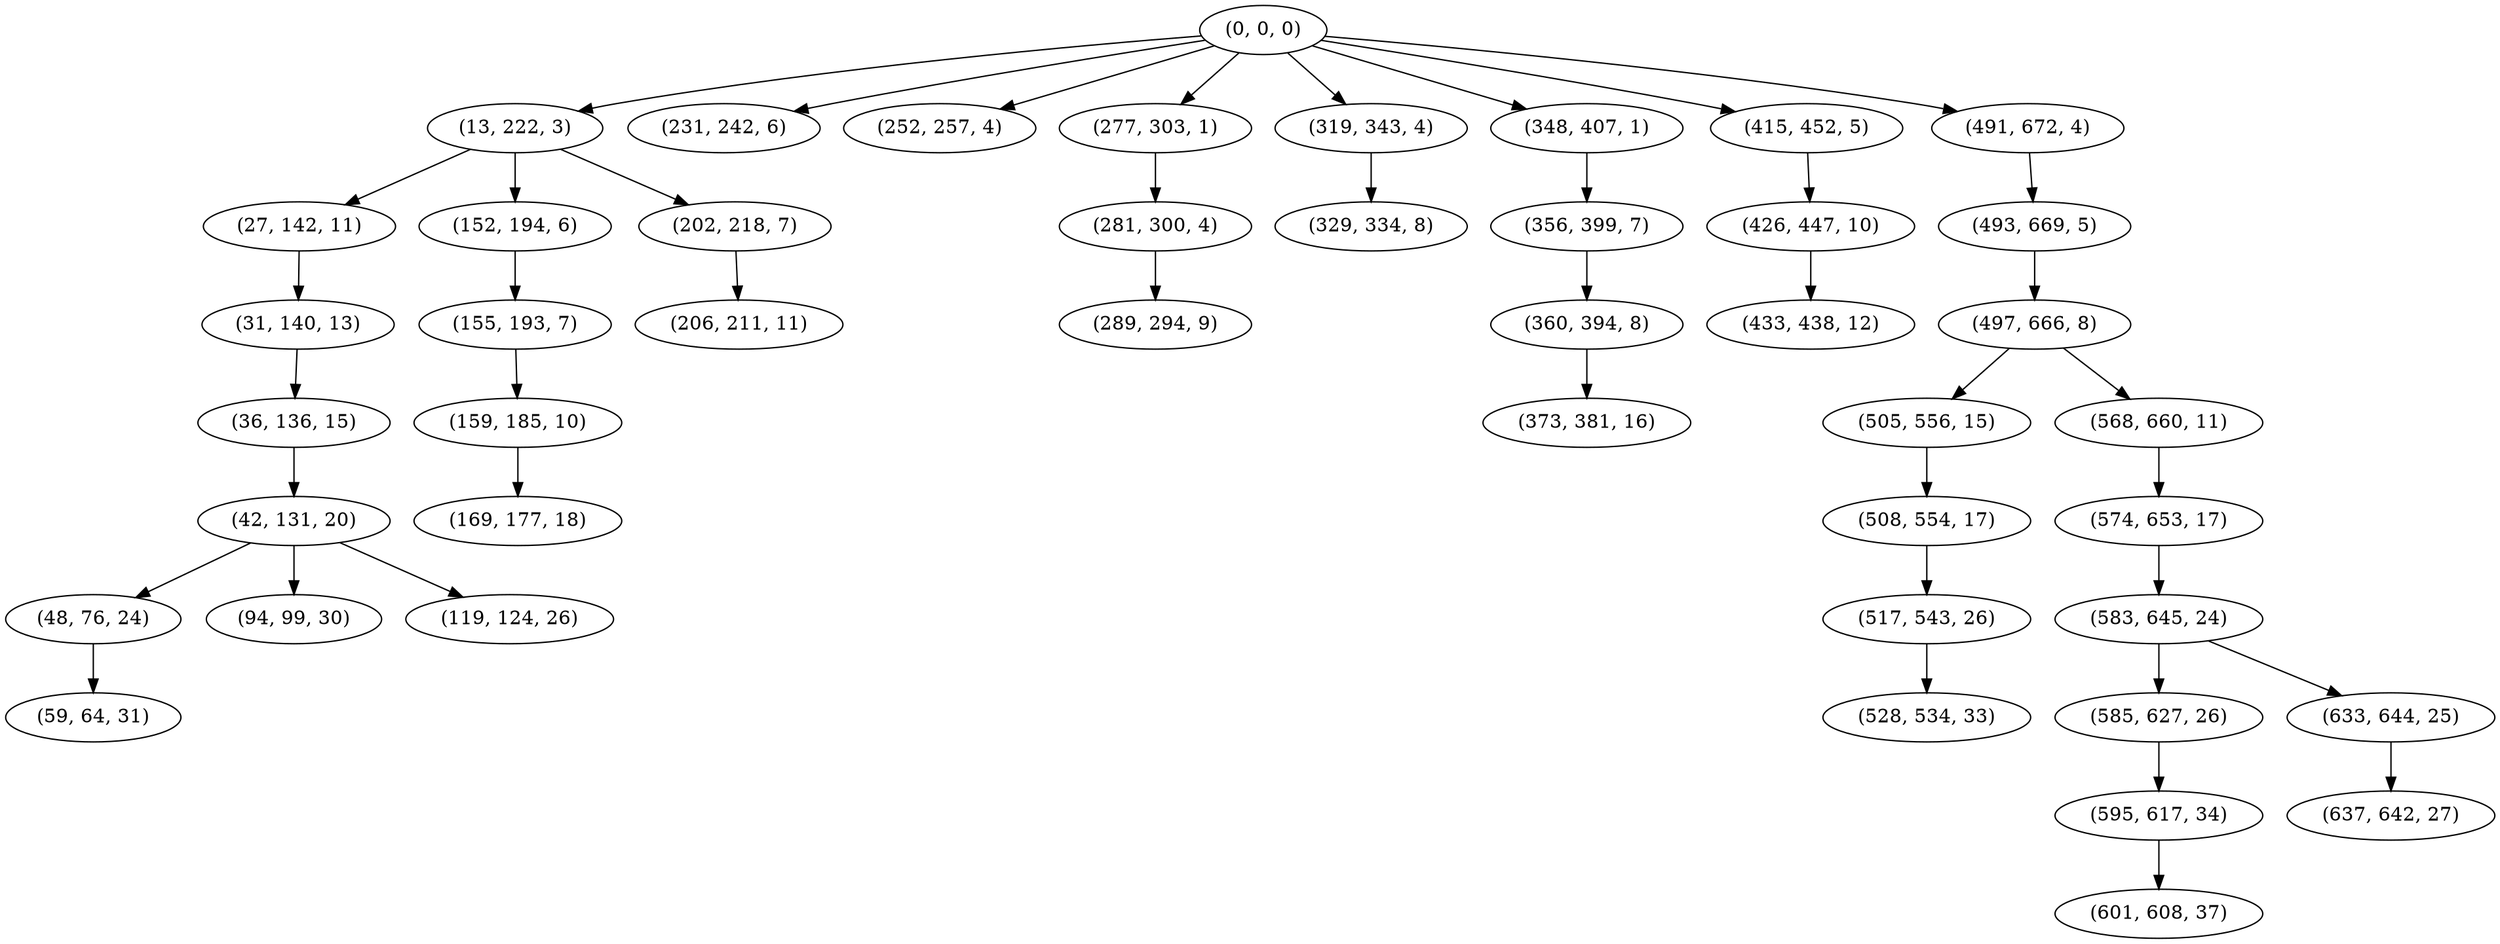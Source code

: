 digraph tree {
    "(0, 0, 0)";
    "(13, 222, 3)";
    "(27, 142, 11)";
    "(31, 140, 13)";
    "(36, 136, 15)";
    "(42, 131, 20)";
    "(48, 76, 24)";
    "(59, 64, 31)";
    "(94, 99, 30)";
    "(119, 124, 26)";
    "(152, 194, 6)";
    "(155, 193, 7)";
    "(159, 185, 10)";
    "(169, 177, 18)";
    "(202, 218, 7)";
    "(206, 211, 11)";
    "(231, 242, 6)";
    "(252, 257, 4)";
    "(277, 303, 1)";
    "(281, 300, 4)";
    "(289, 294, 9)";
    "(319, 343, 4)";
    "(329, 334, 8)";
    "(348, 407, 1)";
    "(356, 399, 7)";
    "(360, 394, 8)";
    "(373, 381, 16)";
    "(415, 452, 5)";
    "(426, 447, 10)";
    "(433, 438, 12)";
    "(491, 672, 4)";
    "(493, 669, 5)";
    "(497, 666, 8)";
    "(505, 556, 15)";
    "(508, 554, 17)";
    "(517, 543, 26)";
    "(528, 534, 33)";
    "(568, 660, 11)";
    "(574, 653, 17)";
    "(583, 645, 24)";
    "(585, 627, 26)";
    "(595, 617, 34)";
    "(601, 608, 37)";
    "(633, 644, 25)";
    "(637, 642, 27)";
    "(0, 0, 0)" -> "(13, 222, 3)";
    "(0, 0, 0)" -> "(231, 242, 6)";
    "(0, 0, 0)" -> "(252, 257, 4)";
    "(0, 0, 0)" -> "(277, 303, 1)";
    "(0, 0, 0)" -> "(319, 343, 4)";
    "(0, 0, 0)" -> "(348, 407, 1)";
    "(0, 0, 0)" -> "(415, 452, 5)";
    "(0, 0, 0)" -> "(491, 672, 4)";
    "(13, 222, 3)" -> "(27, 142, 11)";
    "(13, 222, 3)" -> "(152, 194, 6)";
    "(13, 222, 3)" -> "(202, 218, 7)";
    "(27, 142, 11)" -> "(31, 140, 13)";
    "(31, 140, 13)" -> "(36, 136, 15)";
    "(36, 136, 15)" -> "(42, 131, 20)";
    "(42, 131, 20)" -> "(48, 76, 24)";
    "(42, 131, 20)" -> "(94, 99, 30)";
    "(42, 131, 20)" -> "(119, 124, 26)";
    "(48, 76, 24)" -> "(59, 64, 31)";
    "(152, 194, 6)" -> "(155, 193, 7)";
    "(155, 193, 7)" -> "(159, 185, 10)";
    "(159, 185, 10)" -> "(169, 177, 18)";
    "(202, 218, 7)" -> "(206, 211, 11)";
    "(277, 303, 1)" -> "(281, 300, 4)";
    "(281, 300, 4)" -> "(289, 294, 9)";
    "(319, 343, 4)" -> "(329, 334, 8)";
    "(348, 407, 1)" -> "(356, 399, 7)";
    "(356, 399, 7)" -> "(360, 394, 8)";
    "(360, 394, 8)" -> "(373, 381, 16)";
    "(415, 452, 5)" -> "(426, 447, 10)";
    "(426, 447, 10)" -> "(433, 438, 12)";
    "(491, 672, 4)" -> "(493, 669, 5)";
    "(493, 669, 5)" -> "(497, 666, 8)";
    "(497, 666, 8)" -> "(505, 556, 15)";
    "(497, 666, 8)" -> "(568, 660, 11)";
    "(505, 556, 15)" -> "(508, 554, 17)";
    "(508, 554, 17)" -> "(517, 543, 26)";
    "(517, 543, 26)" -> "(528, 534, 33)";
    "(568, 660, 11)" -> "(574, 653, 17)";
    "(574, 653, 17)" -> "(583, 645, 24)";
    "(583, 645, 24)" -> "(585, 627, 26)";
    "(583, 645, 24)" -> "(633, 644, 25)";
    "(585, 627, 26)" -> "(595, 617, 34)";
    "(595, 617, 34)" -> "(601, 608, 37)";
    "(633, 644, 25)" -> "(637, 642, 27)";
}
